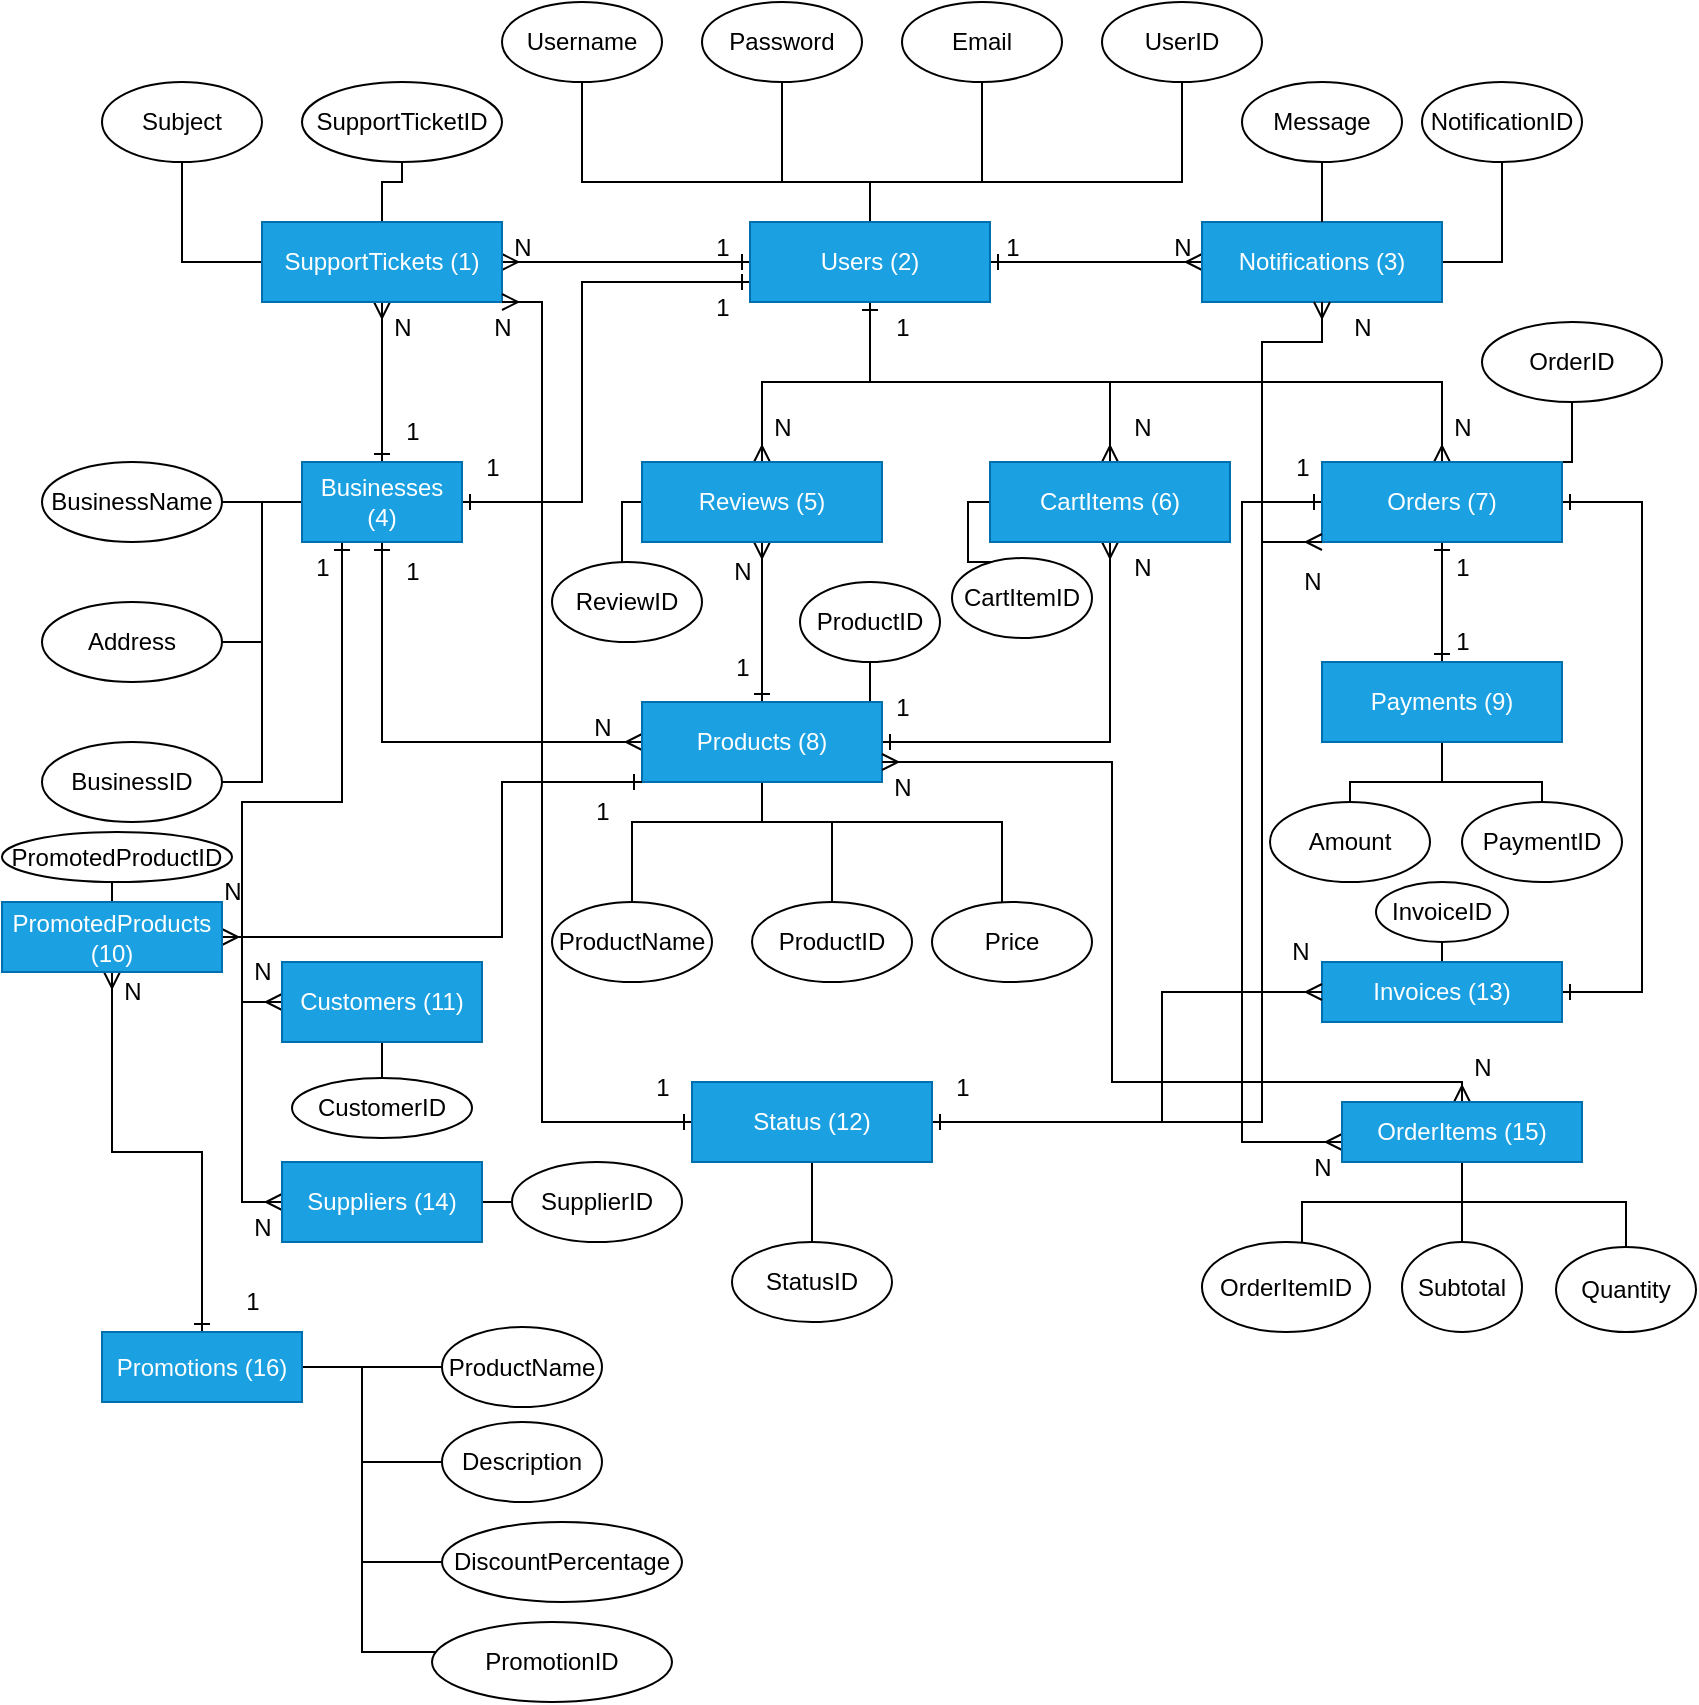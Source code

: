 <mxfile version="21.6.8" type="device">
  <diagram id="C5RBs43oDa-KdzZeNtuy" name="Page-1">
    <mxGraphModel dx="2167" dy="780" grid="1" gridSize="10" guides="1" tooltips="1" connect="1" arrows="1" fold="1" page="1" pageScale="1" pageWidth="827" pageHeight="1169" math="0" shadow="0">
      <root>
        <mxCell id="WIyWlLk6GJQsqaUBKTNV-0" />
        <mxCell id="WIyWlLk6GJQsqaUBKTNV-1" parent="WIyWlLk6GJQsqaUBKTNV-0" />
        <mxCell id="UI3zg91qQOwOk9qKUBAu-9" style="edgeStyle=orthogonalEdgeStyle;rounded=0;orthogonalLoop=1;jettySize=auto;html=1;entryX=0.5;entryY=1;entryDx=0;entryDy=0;endArrow=none;endFill=0;" parent="WIyWlLk6GJQsqaUBKTNV-1" source="UI3zg91qQOwOk9qKUBAu-1" target="UI3zg91qQOwOk9qKUBAu-5" edge="1">
          <mxGeometry relative="1" as="geometry">
            <Array as="points">
              <mxPoint x="414" y="150" />
              <mxPoint x="270" y="150" />
            </Array>
          </mxGeometry>
        </mxCell>
        <mxCell id="UI3zg91qQOwOk9qKUBAu-10" style="edgeStyle=orthogonalEdgeStyle;rounded=0;orthogonalLoop=1;jettySize=auto;html=1;entryX=0.5;entryY=1;entryDx=0;entryDy=0;endArrow=none;endFill=0;" parent="WIyWlLk6GJQsqaUBKTNV-1" source="UI3zg91qQOwOk9qKUBAu-1" target="UI3zg91qQOwOk9qKUBAu-6" edge="1">
          <mxGeometry relative="1" as="geometry">
            <Array as="points">
              <mxPoint x="414" y="150" />
              <mxPoint x="370" y="150" />
            </Array>
          </mxGeometry>
        </mxCell>
        <mxCell id="UI3zg91qQOwOk9qKUBAu-11" style="edgeStyle=orthogonalEdgeStyle;rounded=0;orthogonalLoop=1;jettySize=auto;html=1;entryX=0.5;entryY=1;entryDx=0;entryDy=0;endArrow=none;endFill=0;" parent="WIyWlLk6GJQsqaUBKTNV-1" source="UI3zg91qQOwOk9qKUBAu-1" target="UI3zg91qQOwOk9qKUBAu-7" edge="1">
          <mxGeometry relative="1" as="geometry">
            <Array as="points">
              <mxPoint x="414" y="150" />
              <mxPoint x="470" y="150" />
            </Array>
          </mxGeometry>
        </mxCell>
        <mxCell id="UI3zg91qQOwOk9qKUBAu-12" style="edgeStyle=orthogonalEdgeStyle;rounded=0;orthogonalLoop=1;jettySize=auto;html=1;entryX=0.5;entryY=1;entryDx=0;entryDy=0;endArrow=none;endFill=0;" parent="WIyWlLk6GJQsqaUBKTNV-1" source="UI3zg91qQOwOk9qKUBAu-1" target="UI3zg91qQOwOk9qKUBAu-8" edge="1">
          <mxGeometry relative="1" as="geometry">
            <Array as="points">
              <mxPoint x="414" y="150" />
              <mxPoint x="570" y="150" />
            </Array>
          </mxGeometry>
        </mxCell>
        <mxCell id="UI3zg91qQOwOk9qKUBAu-23" style="edgeStyle=orthogonalEdgeStyle;rounded=0;orthogonalLoop=1;jettySize=auto;html=1;startArrow=ERone;startFill=0;endArrow=ERmany;endFill=0;" parent="WIyWlLk6GJQsqaUBKTNV-1" source="UI3zg91qQOwOk9qKUBAu-1" target="UI3zg91qQOwOk9qKUBAu-19" edge="1">
          <mxGeometry relative="1" as="geometry" />
        </mxCell>
        <mxCell id="UI3zg91qQOwOk9qKUBAu-24" style="edgeStyle=orthogonalEdgeStyle;rounded=0;orthogonalLoop=1;jettySize=auto;html=1;entryX=0;entryY=0.5;entryDx=0;entryDy=0;startArrow=ERone;startFill=0;endArrow=ERmany;endFill=0;" parent="WIyWlLk6GJQsqaUBKTNV-1" source="UI3zg91qQOwOk9qKUBAu-1" target="UI3zg91qQOwOk9qKUBAu-18" edge="1">
          <mxGeometry relative="1" as="geometry" />
        </mxCell>
        <mxCell id="UI3zg91qQOwOk9qKUBAu-27" style="edgeStyle=orthogonalEdgeStyle;rounded=0;orthogonalLoop=1;jettySize=auto;html=1;entryX=0.5;entryY=0;entryDx=0;entryDy=0;startArrow=ERone;startFill=0;endArrow=ERmany;endFill=0;" parent="WIyWlLk6GJQsqaUBKTNV-1" source="UI3zg91qQOwOk9qKUBAu-1" target="UI3zg91qQOwOk9qKUBAu-21" edge="1">
          <mxGeometry relative="1" as="geometry" />
        </mxCell>
        <mxCell id="UI3zg91qQOwOk9qKUBAu-30" style="edgeStyle=orthogonalEdgeStyle;rounded=0;orthogonalLoop=1;jettySize=auto;html=1;entryX=0.5;entryY=0;entryDx=0;entryDy=0;startArrow=ERone;startFill=0;endArrow=ERmany;endFill=0;" parent="WIyWlLk6GJQsqaUBKTNV-1" source="UI3zg91qQOwOk9qKUBAu-1" target="UI3zg91qQOwOk9qKUBAu-17" edge="1">
          <mxGeometry relative="1" as="geometry" />
        </mxCell>
        <mxCell id="UI3zg91qQOwOk9qKUBAu-31" style="edgeStyle=orthogonalEdgeStyle;rounded=0;orthogonalLoop=1;jettySize=auto;html=1;entryX=0.5;entryY=0;entryDx=0;entryDy=0;endArrow=ERmany;endFill=0;startArrow=ERone;startFill=0;" parent="WIyWlLk6GJQsqaUBKTNV-1" source="UI3zg91qQOwOk9qKUBAu-1" target="UI3zg91qQOwOk9qKUBAu-16" edge="1">
          <mxGeometry relative="1" as="geometry">
            <Array as="points">
              <mxPoint x="414" y="250" />
              <mxPoint x="700" y="250" />
            </Array>
          </mxGeometry>
        </mxCell>
        <mxCell id="UI3zg91qQOwOk9qKUBAu-32" style="edgeStyle=orthogonalEdgeStyle;rounded=0;orthogonalLoop=1;jettySize=auto;html=1;entryX=1;entryY=0.5;entryDx=0;entryDy=0;startArrow=ERone;startFill=0;endArrow=ERone;endFill=0;" parent="WIyWlLk6GJQsqaUBKTNV-1" source="UI3zg91qQOwOk9qKUBAu-1" target="UI3zg91qQOwOk9qKUBAu-14" edge="1">
          <mxGeometry relative="1" as="geometry">
            <Array as="points">
              <mxPoint x="270" y="200" />
              <mxPoint x="270" y="310" />
            </Array>
          </mxGeometry>
        </mxCell>
        <mxCell id="UI3zg91qQOwOk9qKUBAu-1" value="Users (2)" style="rounded=0;whiteSpace=wrap;html=1;fillColor=#1ba1e2;fontColor=#ffffff;strokeColor=#006EAF;" parent="WIyWlLk6GJQsqaUBKTNV-1" vertex="1">
          <mxGeometry x="354" y="170" width="120" height="40" as="geometry" />
        </mxCell>
        <mxCell id="UI3zg91qQOwOk9qKUBAu-5" value="Username" style="ellipse;whiteSpace=wrap;html=1;" parent="WIyWlLk6GJQsqaUBKTNV-1" vertex="1">
          <mxGeometry x="230" y="60" width="80" height="40" as="geometry" />
        </mxCell>
        <mxCell id="UI3zg91qQOwOk9qKUBAu-6" value="Password" style="ellipse;whiteSpace=wrap;html=1;" parent="WIyWlLk6GJQsqaUBKTNV-1" vertex="1">
          <mxGeometry x="330" y="60" width="80" height="40" as="geometry" />
        </mxCell>
        <mxCell id="UI3zg91qQOwOk9qKUBAu-7" value="Email" style="ellipse;whiteSpace=wrap;html=1;" parent="WIyWlLk6GJQsqaUBKTNV-1" vertex="1">
          <mxGeometry x="430" y="60" width="80" height="40" as="geometry" />
        </mxCell>
        <mxCell id="UI3zg91qQOwOk9qKUBAu-8" value="UserID" style="ellipse;whiteSpace=wrap;html=1;" parent="WIyWlLk6GJQsqaUBKTNV-1" vertex="1">
          <mxGeometry x="530" y="60" width="80" height="40" as="geometry" />
        </mxCell>
        <mxCell id="UI3zg91qQOwOk9qKUBAu-22" style="edgeStyle=orthogonalEdgeStyle;rounded=0;orthogonalLoop=1;jettySize=auto;html=1;entryX=0.5;entryY=1;entryDx=0;entryDy=0;startArrow=ERone;startFill=0;endArrow=ERmany;endFill=0;" parent="WIyWlLk6GJQsqaUBKTNV-1" source="UI3zg91qQOwOk9qKUBAu-14" target="UI3zg91qQOwOk9qKUBAu-19" edge="1">
          <mxGeometry relative="1" as="geometry" />
        </mxCell>
        <mxCell id="UI3zg91qQOwOk9qKUBAu-26" style="edgeStyle=orthogonalEdgeStyle;rounded=0;orthogonalLoop=1;jettySize=auto;html=1;entryX=0;entryY=0.5;entryDx=0;entryDy=0;startArrow=ERone;startFill=0;endArrow=ERmany;endFill=0;" parent="WIyWlLk6GJQsqaUBKTNV-1" source="UI3zg91qQOwOk9qKUBAu-14" target="UI3zg91qQOwOk9qKUBAu-15" edge="1">
          <mxGeometry relative="1" as="geometry">
            <Array as="points">
              <mxPoint x="170" y="430" />
            </Array>
          </mxGeometry>
        </mxCell>
        <mxCell id="UI3zg91qQOwOk9qKUBAu-59" style="edgeStyle=orthogonalEdgeStyle;rounded=0;orthogonalLoop=1;jettySize=auto;html=1;entryX=1;entryY=0.5;entryDx=0;entryDy=0;endArrow=none;endFill=0;" parent="WIyWlLk6GJQsqaUBKTNV-1" source="UI3zg91qQOwOk9qKUBAu-14" target="UI3zg91qQOwOk9qKUBAu-56" edge="1">
          <mxGeometry relative="1" as="geometry" />
        </mxCell>
        <mxCell id="UI3zg91qQOwOk9qKUBAu-60" style="edgeStyle=orthogonalEdgeStyle;rounded=0;orthogonalLoop=1;jettySize=auto;html=1;entryX=1;entryY=0.5;entryDx=0;entryDy=0;endArrow=none;endFill=0;" parent="WIyWlLk6GJQsqaUBKTNV-1" source="UI3zg91qQOwOk9qKUBAu-14" target="UI3zg91qQOwOk9qKUBAu-57" edge="1">
          <mxGeometry relative="1" as="geometry" />
        </mxCell>
        <mxCell id="UI3zg91qQOwOk9qKUBAu-61" style="edgeStyle=orthogonalEdgeStyle;rounded=0;orthogonalLoop=1;jettySize=auto;html=1;entryX=1;entryY=0.5;entryDx=0;entryDy=0;endArrow=none;endFill=0;" parent="WIyWlLk6GJQsqaUBKTNV-1" source="UI3zg91qQOwOk9qKUBAu-14" target="UI3zg91qQOwOk9qKUBAu-58" edge="1">
          <mxGeometry relative="1" as="geometry" />
        </mxCell>
        <mxCell id="Hkk8Q-70TC6XMbmosX2r-22" style="edgeStyle=orthogonalEdgeStyle;rounded=0;orthogonalLoop=1;jettySize=auto;html=1;entryX=0;entryY=0.5;entryDx=0;entryDy=0;startArrow=ERone;startFill=0;endArrow=ERmany;endFill=0;" parent="WIyWlLk6GJQsqaUBKTNV-1" source="UI3zg91qQOwOk9qKUBAu-14" target="Hkk8Q-70TC6XMbmosX2r-19" edge="1">
          <mxGeometry relative="1" as="geometry">
            <Array as="points">
              <mxPoint x="150" y="460" />
              <mxPoint x="100" y="460" />
              <mxPoint x="100" y="560" />
            </Array>
          </mxGeometry>
        </mxCell>
        <mxCell id="Hkk8Q-70TC6XMbmosX2r-23" style="edgeStyle=orthogonalEdgeStyle;rounded=0;orthogonalLoop=1;jettySize=auto;html=1;entryX=0;entryY=0.5;entryDx=0;entryDy=0;startArrow=ERone;startFill=0;endArrow=ERmany;endFill=0;" parent="WIyWlLk6GJQsqaUBKTNV-1" source="UI3zg91qQOwOk9qKUBAu-14" target="Hkk8Q-70TC6XMbmosX2r-21" edge="1">
          <mxGeometry relative="1" as="geometry">
            <Array as="points">
              <mxPoint x="150" y="460" />
              <mxPoint x="100" y="460" />
              <mxPoint x="100" y="660" />
            </Array>
          </mxGeometry>
        </mxCell>
        <mxCell id="UI3zg91qQOwOk9qKUBAu-14" value="Businesses (4)" style="rounded=0;whiteSpace=wrap;html=1;fillColor=#1ba1e2;fontColor=#ffffff;strokeColor=#006EAF;" parent="WIyWlLk6GJQsqaUBKTNV-1" vertex="1">
          <mxGeometry x="130" y="290" width="80" height="40" as="geometry" />
        </mxCell>
        <mxCell id="UI3zg91qQOwOk9qKUBAu-28" style="edgeStyle=orthogonalEdgeStyle;rounded=0;orthogonalLoop=1;jettySize=auto;html=1;startArrow=ERone;startFill=0;endArrow=ERmany;endFill=0;" parent="WIyWlLk6GJQsqaUBKTNV-1" source="UI3zg91qQOwOk9qKUBAu-15" target="UI3zg91qQOwOk9qKUBAu-21" edge="1">
          <mxGeometry relative="1" as="geometry">
            <Array as="points">
              <mxPoint x="360" y="380" />
              <mxPoint x="360" y="380" />
            </Array>
          </mxGeometry>
        </mxCell>
        <mxCell id="UI3zg91qQOwOk9qKUBAu-29" style="edgeStyle=orthogonalEdgeStyle;rounded=0;orthogonalLoop=1;jettySize=auto;html=1;entryX=0.5;entryY=1;entryDx=0;entryDy=0;startArrow=ERone;startFill=0;endArrow=ERmany;endFill=0;" parent="WIyWlLk6GJQsqaUBKTNV-1" source="UI3zg91qQOwOk9qKUBAu-15" target="UI3zg91qQOwOk9qKUBAu-17" edge="1">
          <mxGeometry relative="1" as="geometry" />
        </mxCell>
        <mxCell id="UI3zg91qQOwOk9qKUBAu-53" style="edgeStyle=orthogonalEdgeStyle;rounded=0;orthogonalLoop=1;jettySize=auto;html=1;entryX=0.5;entryY=0;entryDx=0;entryDy=0;endArrow=none;endFill=0;" parent="WIyWlLk6GJQsqaUBKTNV-1" source="UI3zg91qQOwOk9qKUBAu-15" target="UI3zg91qQOwOk9qKUBAu-50" edge="1">
          <mxGeometry relative="1" as="geometry">
            <Array as="points">
              <mxPoint x="360" y="470" />
              <mxPoint x="295" y="470" />
            </Array>
          </mxGeometry>
        </mxCell>
        <mxCell id="UI3zg91qQOwOk9qKUBAu-54" style="edgeStyle=orthogonalEdgeStyle;rounded=0;orthogonalLoop=1;jettySize=auto;html=1;endArrow=none;endFill=0;entryX=0.5;entryY=0;entryDx=0;entryDy=0;exitX=0.5;exitY=1;exitDx=0;exitDy=0;" parent="WIyWlLk6GJQsqaUBKTNV-1" source="UI3zg91qQOwOk9qKUBAu-15" target="UI3zg91qQOwOk9qKUBAu-51" edge="1">
          <mxGeometry relative="1" as="geometry">
            <Array as="points">
              <mxPoint x="360" y="470" />
              <mxPoint x="395" y="470" />
            </Array>
          </mxGeometry>
        </mxCell>
        <mxCell id="UI3zg91qQOwOk9qKUBAu-55" style="edgeStyle=orthogonalEdgeStyle;rounded=0;orthogonalLoop=1;jettySize=auto;html=1;endArrow=none;endFill=0;" parent="WIyWlLk6GJQsqaUBKTNV-1" source="UI3zg91qQOwOk9qKUBAu-15" target="UI3zg91qQOwOk9qKUBAu-52" edge="1">
          <mxGeometry relative="1" as="geometry">
            <Array as="points">
              <mxPoint x="360" y="470" />
              <mxPoint x="480" y="470" />
            </Array>
          </mxGeometry>
        </mxCell>
        <mxCell id="6NhCG6siH0YyG3o1GRJm-14" style="edgeStyle=orthogonalEdgeStyle;rounded=0;orthogonalLoop=1;jettySize=auto;html=1;entryX=0.5;entryY=1;entryDx=0;entryDy=0;endArrow=none;endFill=0;" parent="WIyWlLk6GJQsqaUBKTNV-1" source="UI3zg91qQOwOk9qKUBAu-15" target="6NhCG6siH0YyG3o1GRJm-13" edge="1">
          <mxGeometry relative="1" as="geometry">
            <Array as="points">
              <mxPoint x="400" y="420" />
              <mxPoint x="400" y="420" />
            </Array>
          </mxGeometry>
        </mxCell>
        <mxCell id="UI3zg91qQOwOk9qKUBAu-15" value="Products (8)" style="rounded=0;whiteSpace=wrap;html=1;fillColor=#1ba1e2;fontColor=#ffffff;strokeColor=#006EAF;" parent="WIyWlLk6GJQsqaUBKTNV-1" vertex="1">
          <mxGeometry x="300" y="410" width="120" height="40" as="geometry" />
        </mxCell>
        <mxCell id="UI3zg91qQOwOk9qKUBAu-25" style="edgeStyle=orthogonalEdgeStyle;rounded=0;orthogonalLoop=1;jettySize=auto;html=1;entryX=0.5;entryY=0;entryDx=0;entryDy=0;endArrow=ERone;endFill=0;startArrow=ERone;startFill=0;" parent="WIyWlLk6GJQsqaUBKTNV-1" source="UI3zg91qQOwOk9qKUBAu-16" target="UI3zg91qQOwOk9qKUBAu-20" edge="1">
          <mxGeometry relative="1" as="geometry" />
        </mxCell>
        <mxCell id="Hkk8Q-70TC6XMbmosX2r-3" value="" style="edgeStyle=orthogonalEdgeStyle;rounded=0;orthogonalLoop=1;jettySize=auto;html=1;entryX=1;entryY=0.5;entryDx=0;entryDy=0;startArrow=ERone;startFill=0;endArrow=ERone;endFill=0;" parent="WIyWlLk6GJQsqaUBKTNV-1" source="UI3zg91qQOwOk9qKUBAu-16" target="Hkk8Q-70TC6XMbmosX2r-4" edge="1">
          <mxGeometry relative="1" as="geometry">
            <mxPoint x="609" y="540" as="targetPoint" />
            <Array as="points">
              <mxPoint x="800" y="310" />
              <mxPoint x="800" y="555" />
            </Array>
          </mxGeometry>
        </mxCell>
        <mxCell id="Hkk8Q-70TC6XMbmosX2r-5" style="edgeStyle=orthogonalEdgeStyle;rounded=0;orthogonalLoop=1;jettySize=auto;html=1;startArrow=ERone;startFill=0;endArrow=ERmany;endFill=0;" parent="WIyWlLk6GJQsqaUBKTNV-1" source="UI3zg91qQOwOk9qKUBAu-16" target="Hkk8Q-70TC6XMbmosX2r-6" edge="1">
          <mxGeometry relative="1" as="geometry">
            <mxPoint x="600" y="630" as="targetPoint" />
            <Array as="points">
              <mxPoint x="600" y="310" />
              <mxPoint x="600" y="630" />
            </Array>
          </mxGeometry>
        </mxCell>
        <mxCell id="6NhCG6siH0YyG3o1GRJm-11" style="edgeStyle=orthogonalEdgeStyle;rounded=0;orthogonalLoop=1;jettySize=auto;html=1;entryX=0.5;entryY=1;entryDx=0;entryDy=0;endArrow=none;endFill=0;" parent="WIyWlLk6GJQsqaUBKTNV-1" source="UI3zg91qQOwOk9qKUBAu-16" target="6NhCG6siH0YyG3o1GRJm-10" edge="1">
          <mxGeometry relative="1" as="geometry">
            <Array as="points">
              <mxPoint x="765" y="290" />
            </Array>
          </mxGeometry>
        </mxCell>
        <mxCell id="UI3zg91qQOwOk9qKUBAu-16" value="Orders (7)" style="rounded=0;whiteSpace=wrap;html=1;fillColor=#1ba1e2;fontColor=#ffffff;strokeColor=#006EAF;" parent="WIyWlLk6GJQsqaUBKTNV-1" vertex="1">
          <mxGeometry x="640" y="290" width="120" height="40" as="geometry" />
        </mxCell>
        <mxCell id="6NhCG6siH0YyG3o1GRJm-9" style="edgeStyle=orthogonalEdgeStyle;rounded=0;orthogonalLoop=1;jettySize=auto;html=1;entryX=0.5;entryY=0;entryDx=0;entryDy=0;endArrow=none;endFill=0;" parent="WIyWlLk6GJQsqaUBKTNV-1" source="UI3zg91qQOwOk9qKUBAu-17" target="6NhCG6siH0YyG3o1GRJm-8" edge="1">
          <mxGeometry relative="1" as="geometry">
            <Array as="points">
              <mxPoint x="463" y="310" />
              <mxPoint x="463" y="340" />
              <mxPoint x="490" y="340" />
            </Array>
          </mxGeometry>
        </mxCell>
        <mxCell id="UI3zg91qQOwOk9qKUBAu-17" value="CartItems (6)" style="rounded=0;whiteSpace=wrap;html=1;fillColor=#1ba1e2;fontColor=#ffffff;strokeColor=#006EAF;" parent="WIyWlLk6GJQsqaUBKTNV-1" vertex="1">
          <mxGeometry x="474" y="290" width="120" height="40" as="geometry" />
        </mxCell>
        <mxCell id="UI3zg91qQOwOk9qKUBAu-37" style="edgeStyle=orthogonalEdgeStyle;rounded=0;orthogonalLoop=1;jettySize=auto;html=1;entryX=0.5;entryY=1;entryDx=0;entryDy=0;endArrow=none;endFill=0;" parent="WIyWlLk6GJQsqaUBKTNV-1" source="UI3zg91qQOwOk9qKUBAu-18" target="UI3zg91qQOwOk9qKUBAu-35" edge="1">
          <mxGeometry relative="1" as="geometry">
            <Array as="points">
              <mxPoint x="730" y="190" />
            </Array>
          </mxGeometry>
        </mxCell>
        <mxCell id="UI3zg91qQOwOk9qKUBAu-18" value="Notifications (3)" style="rounded=0;whiteSpace=wrap;html=1;fillColor=#1ba1e2;fontColor=#ffffff;strokeColor=#006EAF;" parent="WIyWlLk6GJQsqaUBKTNV-1" vertex="1">
          <mxGeometry x="580" y="170" width="120" height="40" as="geometry" />
        </mxCell>
        <mxCell id="UI3zg91qQOwOk9qKUBAu-46" style="edgeStyle=orthogonalEdgeStyle;rounded=0;orthogonalLoop=1;jettySize=auto;html=1;entryX=0.5;entryY=1;entryDx=0;entryDy=0;endArrow=none;endFill=0;" parent="WIyWlLk6GJQsqaUBKTNV-1" source="UI3zg91qQOwOk9qKUBAu-19" target="UI3zg91qQOwOk9qKUBAu-44" edge="1">
          <mxGeometry relative="1" as="geometry" />
        </mxCell>
        <mxCell id="UI3zg91qQOwOk9qKUBAu-47" style="edgeStyle=orthogonalEdgeStyle;rounded=0;orthogonalLoop=1;jettySize=auto;html=1;entryX=0.5;entryY=1;entryDx=0;entryDy=0;endArrow=none;endFill=0;" parent="WIyWlLk6GJQsqaUBKTNV-1" source="UI3zg91qQOwOk9qKUBAu-19" target="UI3zg91qQOwOk9qKUBAu-45" edge="1">
          <mxGeometry relative="1" as="geometry">
            <Array as="points">
              <mxPoint x="70" y="190" />
            </Array>
          </mxGeometry>
        </mxCell>
        <mxCell id="UI3zg91qQOwOk9qKUBAu-19" value="SupportTickets (1)" style="rounded=0;whiteSpace=wrap;html=1;fillColor=#1ba1e2;fontColor=#ffffff;strokeColor=#006EAF;" parent="WIyWlLk6GJQsqaUBKTNV-1" vertex="1">
          <mxGeometry x="110" y="170" width="120" height="40" as="geometry" />
        </mxCell>
        <mxCell id="UI3zg91qQOwOk9qKUBAu-42" style="edgeStyle=orthogonalEdgeStyle;rounded=0;orthogonalLoop=1;jettySize=auto;html=1;entryX=0.5;entryY=0;entryDx=0;entryDy=0;endArrow=none;endFill=0;" parent="WIyWlLk6GJQsqaUBKTNV-1" source="UI3zg91qQOwOk9qKUBAu-20" target="UI3zg91qQOwOk9qKUBAu-41" edge="1">
          <mxGeometry relative="1" as="geometry" />
        </mxCell>
        <mxCell id="UI3zg91qQOwOk9qKUBAu-43" style="edgeStyle=orthogonalEdgeStyle;rounded=0;orthogonalLoop=1;jettySize=auto;html=1;entryX=0.5;entryY=0;entryDx=0;entryDy=0;endArrow=none;endFill=0;" parent="WIyWlLk6GJQsqaUBKTNV-1" source="UI3zg91qQOwOk9qKUBAu-20" target="UI3zg91qQOwOk9qKUBAu-40" edge="1">
          <mxGeometry relative="1" as="geometry" />
        </mxCell>
        <mxCell id="UI3zg91qQOwOk9qKUBAu-20" value="Payments (9)" style="rounded=0;whiteSpace=wrap;html=1;fillColor=#1ba1e2;fontColor=#ffffff;strokeColor=#006EAF;" parent="WIyWlLk6GJQsqaUBKTNV-1" vertex="1">
          <mxGeometry x="640" y="390" width="120" height="40" as="geometry" />
        </mxCell>
        <mxCell id="6NhCG6siH0YyG3o1GRJm-7" style="edgeStyle=orthogonalEdgeStyle;rounded=0;orthogonalLoop=1;jettySize=auto;html=1;entryX=0.5;entryY=0;entryDx=0;entryDy=0;" parent="WIyWlLk6GJQsqaUBKTNV-1" source="UI3zg91qQOwOk9qKUBAu-21" target="6NhCG6siH0YyG3o1GRJm-6" edge="1">
          <mxGeometry relative="1" as="geometry">
            <Array as="points">
              <mxPoint x="290" y="310" />
              <mxPoint x="290" y="350" />
              <mxPoint x="293" y="350" />
            </Array>
          </mxGeometry>
        </mxCell>
        <mxCell id="UI3zg91qQOwOk9qKUBAu-21" value="Reviews (5)" style="rounded=0;whiteSpace=wrap;html=1;fillColor=#1ba1e2;fontColor=#ffffff;strokeColor=#006EAF;" parent="WIyWlLk6GJQsqaUBKTNV-1" vertex="1">
          <mxGeometry x="300" y="290" width="120" height="40" as="geometry" />
        </mxCell>
        <mxCell id="UI3zg91qQOwOk9qKUBAu-36" style="edgeStyle=orthogonalEdgeStyle;rounded=0;orthogonalLoop=1;jettySize=auto;html=1;endArrow=none;endFill=0;" parent="WIyWlLk6GJQsqaUBKTNV-1" source="UI3zg91qQOwOk9qKUBAu-34" target="UI3zg91qQOwOk9qKUBAu-18" edge="1">
          <mxGeometry relative="1" as="geometry" />
        </mxCell>
        <mxCell id="UI3zg91qQOwOk9qKUBAu-34" value="Message" style="ellipse;whiteSpace=wrap;html=1;" parent="WIyWlLk6GJQsqaUBKTNV-1" vertex="1">
          <mxGeometry x="600" y="100" width="80" height="40" as="geometry" />
        </mxCell>
        <mxCell id="UI3zg91qQOwOk9qKUBAu-35" value="NotificationID" style="ellipse;whiteSpace=wrap;html=1;" parent="WIyWlLk6GJQsqaUBKTNV-1" vertex="1">
          <mxGeometry x="690" y="100" width="80" height="40" as="geometry" />
        </mxCell>
        <mxCell id="UI3zg91qQOwOk9qKUBAu-40" value="Amount" style="ellipse;whiteSpace=wrap;html=1;" parent="WIyWlLk6GJQsqaUBKTNV-1" vertex="1">
          <mxGeometry x="614" y="460" width="80" height="40" as="geometry" />
        </mxCell>
        <mxCell id="UI3zg91qQOwOk9qKUBAu-41" value="PaymentID" style="ellipse;whiteSpace=wrap;html=1;" parent="WIyWlLk6GJQsqaUBKTNV-1" vertex="1">
          <mxGeometry x="710" y="460" width="80" height="40" as="geometry" />
        </mxCell>
        <mxCell id="UI3zg91qQOwOk9qKUBAu-44" value="SupportTicketID" style="ellipse;whiteSpace=wrap;html=1;" parent="WIyWlLk6GJQsqaUBKTNV-1" vertex="1">
          <mxGeometry x="130" y="100" width="100" height="40" as="geometry" />
        </mxCell>
        <mxCell id="UI3zg91qQOwOk9qKUBAu-45" value="Subject" style="ellipse;whiteSpace=wrap;html=1;" parent="WIyWlLk6GJQsqaUBKTNV-1" vertex="1">
          <mxGeometry x="30" y="100" width="80" height="40" as="geometry" />
        </mxCell>
        <mxCell id="UI3zg91qQOwOk9qKUBAu-50" value="ProductName" style="ellipse;whiteSpace=wrap;html=1;" parent="WIyWlLk6GJQsqaUBKTNV-1" vertex="1">
          <mxGeometry x="255" y="510" width="80" height="40" as="geometry" />
        </mxCell>
        <mxCell id="UI3zg91qQOwOk9qKUBAu-51" value="ProductID" style="ellipse;whiteSpace=wrap;html=1;" parent="WIyWlLk6GJQsqaUBKTNV-1" vertex="1">
          <mxGeometry x="355" y="510" width="80" height="40" as="geometry" />
        </mxCell>
        <mxCell id="UI3zg91qQOwOk9qKUBAu-52" value="Price" style="ellipse;whiteSpace=wrap;html=1;" parent="WIyWlLk6GJQsqaUBKTNV-1" vertex="1">
          <mxGeometry x="445" y="510" width="80" height="40" as="geometry" />
        </mxCell>
        <mxCell id="UI3zg91qQOwOk9qKUBAu-56" value="BusinessName" style="ellipse;whiteSpace=wrap;html=1;" parent="WIyWlLk6GJQsqaUBKTNV-1" vertex="1">
          <mxGeometry y="290" width="90" height="40" as="geometry" />
        </mxCell>
        <mxCell id="UI3zg91qQOwOk9qKUBAu-57" value="Address" style="ellipse;whiteSpace=wrap;html=1;" parent="WIyWlLk6GJQsqaUBKTNV-1" vertex="1">
          <mxGeometry y="360" width="90" height="40" as="geometry" />
        </mxCell>
        <mxCell id="UI3zg91qQOwOk9qKUBAu-58" value="BusinessID" style="ellipse;whiteSpace=wrap;html=1;" parent="WIyWlLk6GJQsqaUBKTNV-1" vertex="1">
          <mxGeometry y="430" width="90" height="40" as="geometry" />
        </mxCell>
        <mxCell id="UI3zg91qQOwOk9qKUBAu-62" value="1" style="text;html=1;align=center;verticalAlign=middle;resizable=0;points=[];autosize=1;strokeColor=none;fillColor=none;" parent="WIyWlLk6GJQsqaUBKTNV-1" vertex="1">
          <mxGeometry x="335" y="378" width="30" height="30" as="geometry" />
        </mxCell>
        <mxCell id="UI3zg91qQOwOk9qKUBAu-63" value="N" style="text;html=1;align=center;verticalAlign=middle;resizable=0;points=[];autosize=1;strokeColor=none;fillColor=none;" parent="WIyWlLk6GJQsqaUBKTNV-1" vertex="1">
          <mxGeometry x="335" y="330" width="30" height="30" as="geometry" />
        </mxCell>
        <mxCell id="UI3zg91qQOwOk9qKUBAu-64" value="N" style="text;html=1;align=center;verticalAlign=middle;resizable=0;points=[];autosize=1;strokeColor=none;fillColor=none;" parent="WIyWlLk6GJQsqaUBKTNV-1" vertex="1">
          <mxGeometry x="265" y="408" width="30" height="30" as="geometry" />
        </mxCell>
        <mxCell id="UI3zg91qQOwOk9qKUBAu-65" value="1" style="text;html=1;align=center;verticalAlign=middle;resizable=0;points=[];autosize=1;strokeColor=none;fillColor=none;" parent="WIyWlLk6GJQsqaUBKTNV-1" vertex="1">
          <mxGeometry x="170" y="330" width="30" height="30" as="geometry" />
        </mxCell>
        <mxCell id="UI3zg91qQOwOk9qKUBAu-66" value="1" style="text;html=1;align=center;verticalAlign=middle;resizable=0;points=[];autosize=1;strokeColor=none;fillColor=none;" parent="WIyWlLk6GJQsqaUBKTNV-1" vertex="1">
          <mxGeometry x="210" y="278" width="30" height="30" as="geometry" />
        </mxCell>
        <mxCell id="UI3zg91qQOwOk9qKUBAu-67" value="1" style="text;html=1;align=center;verticalAlign=middle;resizable=0;points=[];autosize=1;strokeColor=none;fillColor=none;" parent="WIyWlLk6GJQsqaUBKTNV-1" vertex="1">
          <mxGeometry x="170" y="260" width="30" height="30" as="geometry" />
        </mxCell>
        <mxCell id="UI3zg91qQOwOk9qKUBAu-68" value="N" style="text;html=1;align=center;verticalAlign=middle;resizable=0;points=[];autosize=1;strokeColor=none;fillColor=none;" parent="WIyWlLk6GJQsqaUBKTNV-1" vertex="1">
          <mxGeometry x="165" y="208" width="30" height="30" as="geometry" />
        </mxCell>
        <mxCell id="UI3zg91qQOwOk9qKUBAu-69" value="1" style="text;html=1;align=center;verticalAlign=middle;resizable=0;points=[];autosize=1;strokeColor=none;fillColor=none;" parent="WIyWlLk6GJQsqaUBKTNV-1" vertex="1">
          <mxGeometry x="325" y="198" width="30" height="30" as="geometry" />
        </mxCell>
        <mxCell id="UI3zg91qQOwOk9qKUBAu-70" value="1" style="text;html=1;align=center;verticalAlign=middle;resizable=0;points=[];autosize=1;strokeColor=none;fillColor=none;" parent="WIyWlLk6GJQsqaUBKTNV-1" vertex="1">
          <mxGeometry x="325" y="168" width="30" height="30" as="geometry" />
        </mxCell>
        <mxCell id="UI3zg91qQOwOk9qKUBAu-71" value="N" style="text;html=1;align=center;verticalAlign=middle;resizable=0;points=[];autosize=1;strokeColor=none;fillColor=none;" parent="WIyWlLk6GJQsqaUBKTNV-1" vertex="1">
          <mxGeometry x="225" y="168" width="30" height="30" as="geometry" />
        </mxCell>
        <mxCell id="UI3zg91qQOwOk9qKUBAu-72" value="1" style="text;html=1;align=center;verticalAlign=middle;resizable=0;points=[];autosize=1;strokeColor=none;fillColor=none;" parent="WIyWlLk6GJQsqaUBKTNV-1" vertex="1">
          <mxGeometry x="415" y="208" width="30" height="30" as="geometry" />
        </mxCell>
        <mxCell id="UI3zg91qQOwOk9qKUBAu-73" value="N" style="text;html=1;align=center;verticalAlign=middle;resizable=0;points=[];autosize=1;strokeColor=none;fillColor=none;" parent="WIyWlLk6GJQsqaUBKTNV-1" vertex="1">
          <mxGeometry x="355" y="258" width="30" height="30" as="geometry" />
        </mxCell>
        <mxCell id="UI3zg91qQOwOk9qKUBAu-74" value="N" style="text;html=1;align=center;verticalAlign=middle;resizable=0;points=[];autosize=1;strokeColor=none;fillColor=none;" parent="WIyWlLk6GJQsqaUBKTNV-1" vertex="1">
          <mxGeometry x="535" y="258" width="30" height="30" as="geometry" />
        </mxCell>
        <mxCell id="UI3zg91qQOwOk9qKUBAu-75" value="N" style="text;html=1;align=center;verticalAlign=middle;resizable=0;points=[];autosize=1;strokeColor=none;fillColor=none;" parent="WIyWlLk6GJQsqaUBKTNV-1" vertex="1">
          <mxGeometry x="695" y="258" width="30" height="30" as="geometry" />
        </mxCell>
        <mxCell id="UI3zg91qQOwOk9qKUBAu-76" value="1" style="text;html=1;align=center;verticalAlign=middle;resizable=0;points=[];autosize=1;strokeColor=none;fillColor=none;" parent="WIyWlLk6GJQsqaUBKTNV-1" vertex="1">
          <mxGeometry x="695" y="328" width="30" height="30" as="geometry" />
        </mxCell>
        <mxCell id="UI3zg91qQOwOk9qKUBAu-77" value="1" style="text;html=1;align=center;verticalAlign=middle;resizable=0;points=[];autosize=1;strokeColor=none;fillColor=none;" parent="WIyWlLk6GJQsqaUBKTNV-1" vertex="1">
          <mxGeometry x="695" y="365" width="30" height="30" as="geometry" />
        </mxCell>
        <mxCell id="UI3zg91qQOwOk9qKUBAu-78" value="1" style="text;html=1;align=center;verticalAlign=middle;resizable=0;points=[];autosize=1;strokeColor=none;fillColor=none;" parent="WIyWlLk6GJQsqaUBKTNV-1" vertex="1">
          <mxGeometry x="415" y="398" width="30" height="30" as="geometry" />
        </mxCell>
        <mxCell id="UI3zg91qQOwOk9qKUBAu-80" value="1" style="text;html=1;align=center;verticalAlign=middle;resizable=0;points=[];autosize=1;strokeColor=none;fillColor=none;" parent="WIyWlLk6GJQsqaUBKTNV-1" vertex="1">
          <mxGeometry x="470" y="168" width="30" height="30" as="geometry" />
        </mxCell>
        <mxCell id="UI3zg91qQOwOk9qKUBAu-81" value="N" style="text;html=1;align=center;verticalAlign=middle;resizable=0;points=[];autosize=1;strokeColor=none;fillColor=none;" parent="WIyWlLk6GJQsqaUBKTNV-1" vertex="1">
          <mxGeometry x="555" y="168" width="30" height="30" as="geometry" />
        </mxCell>
        <mxCell id="6NhCG6siH0YyG3o1GRJm-26" style="edgeStyle=orthogonalEdgeStyle;rounded=0;orthogonalLoop=1;jettySize=auto;html=1;entryX=0.5;entryY=1;entryDx=0;entryDy=0;endArrow=none;endFill=0;" parent="WIyWlLk6GJQsqaUBKTNV-1" source="Hkk8Q-70TC6XMbmosX2r-4" target="6NhCG6siH0YyG3o1GRJm-23" edge="1">
          <mxGeometry relative="1" as="geometry" />
        </mxCell>
        <mxCell id="Hkk8Q-70TC6XMbmosX2r-4" value="Invoices (13)" style="rounded=0;whiteSpace=wrap;html=1;fillColor=#1ba1e2;fontColor=#ffffff;strokeColor=#006EAF;" parent="WIyWlLk6GJQsqaUBKTNV-1" vertex="1">
          <mxGeometry x="640" y="540" width="120" height="30" as="geometry" />
        </mxCell>
        <mxCell id="Hkk8Q-70TC6XMbmosX2r-7" style="edgeStyle=orthogonalEdgeStyle;rounded=0;orthogonalLoop=1;jettySize=auto;html=1;entryX=1;entryY=0.75;entryDx=0;entryDy=0;startArrow=ERmany;startFill=0;endArrow=ERmany;endFill=0;" parent="WIyWlLk6GJQsqaUBKTNV-1" source="Hkk8Q-70TC6XMbmosX2r-6" target="UI3zg91qQOwOk9qKUBAu-15" edge="1">
          <mxGeometry relative="1" as="geometry">
            <Array as="points">
              <mxPoint x="710" y="600" />
              <mxPoint x="535" y="600" />
              <mxPoint x="535" y="440" />
            </Array>
          </mxGeometry>
        </mxCell>
        <mxCell id="Hkk8Q-70TC6XMbmosX2r-28" value="" style="edgeStyle=orthogonalEdgeStyle;rounded=0;orthogonalLoop=1;jettySize=auto;html=1;endArrow=none;endFill=0;" parent="WIyWlLk6GJQsqaUBKTNV-1" source="Hkk8Q-70TC6XMbmosX2r-6" target="Hkk8Q-70TC6XMbmosX2r-27" edge="1">
          <mxGeometry relative="1" as="geometry">
            <Array as="points">
              <mxPoint x="710" y="660" />
            </Array>
          </mxGeometry>
        </mxCell>
        <mxCell id="Hkk8Q-70TC6XMbmosX2r-34" value="" style="edgeStyle=orthogonalEdgeStyle;rounded=0;orthogonalLoop=1;jettySize=auto;html=1;endArrow=none;endFill=0;" parent="WIyWlLk6GJQsqaUBKTNV-1" source="Hkk8Q-70TC6XMbmosX2r-6" target="Hkk8Q-70TC6XMbmosX2r-29" edge="1">
          <mxGeometry relative="1" as="geometry">
            <Array as="points">
              <mxPoint x="710" y="660" />
              <mxPoint x="630" y="660" />
            </Array>
          </mxGeometry>
        </mxCell>
        <mxCell id="Hkk8Q-70TC6XMbmosX2r-36" value="" style="edgeStyle=orthogonalEdgeStyle;rounded=0;orthogonalLoop=1;jettySize=auto;html=1;endArrow=none;endFill=0;" parent="WIyWlLk6GJQsqaUBKTNV-1" source="Hkk8Q-70TC6XMbmosX2r-6" target="Hkk8Q-70TC6XMbmosX2r-35" edge="1">
          <mxGeometry relative="1" as="geometry" />
        </mxCell>
        <mxCell id="Hkk8Q-70TC6XMbmosX2r-6" value="OrderItems (15)" style="rounded=0;whiteSpace=wrap;html=1;fillColor=#1ba1e2;fontColor=#ffffff;strokeColor=#006EAF;" parent="WIyWlLk6GJQsqaUBKTNV-1" vertex="1">
          <mxGeometry x="650" y="610" width="120" height="30" as="geometry" />
        </mxCell>
        <mxCell id="Hkk8Q-70TC6XMbmosX2r-8" value="1" style="text;html=1;align=center;verticalAlign=middle;resizable=0;points=[];autosize=1;strokeColor=none;fillColor=none;" parent="WIyWlLk6GJQsqaUBKTNV-1" vertex="1">
          <mxGeometry x="615" y="278" width="30" height="30" as="geometry" />
        </mxCell>
        <mxCell id="Hkk8Q-70TC6XMbmosX2r-9" value="N" style="text;html=1;align=center;verticalAlign=middle;resizable=0;points=[];autosize=1;strokeColor=none;fillColor=none;" parent="WIyWlLk6GJQsqaUBKTNV-1" vertex="1">
          <mxGeometry x="705" y="578" width="30" height="30" as="geometry" />
        </mxCell>
        <mxCell id="Hkk8Q-70TC6XMbmosX2r-10" value="N" style="text;html=1;align=center;verticalAlign=middle;resizable=0;points=[];autosize=1;strokeColor=none;fillColor=none;" parent="WIyWlLk6GJQsqaUBKTNV-1" vertex="1">
          <mxGeometry x="625" y="628" width="30" height="30" as="geometry" />
        </mxCell>
        <mxCell id="Hkk8Q-70TC6XMbmosX2r-11" value="N" style="text;html=1;align=center;verticalAlign=middle;resizable=0;points=[];autosize=1;strokeColor=none;fillColor=none;" parent="WIyWlLk6GJQsqaUBKTNV-1" vertex="1">
          <mxGeometry x="415" y="438" width="30" height="30" as="geometry" />
        </mxCell>
        <mxCell id="1-ZOjYbDzxuQ-nzvvdrS-1" style="edgeStyle=orthogonalEdgeStyle;rounded=0;orthogonalLoop=1;jettySize=auto;html=1;entryX=0.5;entryY=1;entryDx=0;entryDy=0;startArrow=ERone;startFill=0;endArrow=ERmany;endFill=0;" parent="WIyWlLk6GJQsqaUBKTNV-1" source="Hkk8Q-70TC6XMbmosX2r-13" target="1-ZOjYbDzxuQ-nzvvdrS-0" edge="1">
          <mxGeometry relative="1" as="geometry">
            <Array as="points">
              <mxPoint x="80" y="635" />
              <mxPoint x="35" y="635" />
            </Array>
          </mxGeometry>
        </mxCell>
        <mxCell id="1-ZOjYbDzxuQ-nzvvdrS-32" style="edgeStyle=orthogonalEdgeStyle;rounded=0;orthogonalLoop=1;jettySize=auto;html=1;entryX=0;entryY=0.5;entryDx=0;entryDy=0;endArrow=none;endFill=0;" parent="WIyWlLk6GJQsqaUBKTNV-1" source="Hkk8Q-70TC6XMbmosX2r-13" target="1-ZOjYbDzxuQ-nzvvdrS-31" edge="1">
          <mxGeometry relative="1" as="geometry">
            <Array as="points">
              <mxPoint x="160" y="742" />
              <mxPoint x="160" y="790" />
            </Array>
          </mxGeometry>
        </mxCell>
        <mxCell id="1-ZOjYbDzxuQ-nzvvdrS-34" style="edgeStyle=orthogonalEdgeStyle;rounded=0;orthogonalLoop=1;jettySize=auto;html=1;entryX=0;entryY=0.5;entryDx=0;entryDy=0;endArrow=none;endFill=0;" parent="WIyWlLk6GJQsqaUBKTNV-1" source="Hkk8Q-70TC6XMbmosX2r-13" target="1-ZOjYbDzxuQ-nzvvdrS-30" edge="1">
          <mxGeometry relative="1" as="geometry" />
        </mxCell>
        <mxCell id="1-ZOjYbDzxuQ-nzvvdrS-35" style="edgeStyle=orthogonalEdgeStyle;rounded=0;orthogonalLoop=1;jettySize=auto;html=1;entryX=0;entryY=0.5;entryDx=0;entryDy=0;endArrow=none;endFill=0;" parent="WIyWlLk6GJQsqaUBKTNV-1" source="Hkk8Q-70TC6XMbmosX2r-13" target="1-ZOjYbDzxuQ-nzvvdrS-33" edge="1">
          <mxGeometry relative="1" as="geometry">
            <Array as="points">
              <mxPoint x="160" y="742" />
              <mxPoint x="160" y="840" />
            </Array>
          </mxGeometry>
        </mxCell>
        <mxCell id="6NhCG6siH0YyG3o1GRJm-2" style="edgeStyle=orthogonalEdgeStyle;rounded=0;orthogonalLoop=1;jettySize=auto;html=1;endArrow=none;endFill=0;" parent="WIyWlLk6GJQsqaUBKTNV-1" source="Hkk8Q-70TC6XMbmosX2r-13" target="6NhCG6siH0YyG3o1GRJm-3" edge="1">
          <mxGeometry relative="1" as="geometry">
            <mxPoint x="160" y="920" as="targetPoint" />
            <Array as="points">
              <mxPoint x="160" y="743" />
              <mxPoint x="160" y="885" />
            </Array>
          </mxGeometry>
        </mxCell>
        <mxCell id="Hkk8Q-70TC6XMbmosX2r-13" value="Promotions (16)" style="rounded=0;whiteSpace=wrap;html=1;fillColor=#1ba1e2;fontColor=#ffffff;strokeColor=#006EAF;" parent="WIyWlLk6GJQsqaUBKTNV-1" vertex="1">
          <mxGeometry x="30" y="725" width="100" height="35" as="geometry" />
        </mxCell>
        <mxCell id="Hkk8Q-70TC6XMbmosX2r-15" value="1" style="text;html=1;align=center;verticalAlign=middle;resizable=0;points=[];autosize=1;strokeColor=none;fillColor=none;" parent="WIyWlLk6GJQsqaUBKTNV-1" vertex="1">
          <mxGeometry x="265" y="450" width="30" height="30" as="geometry" />
        </mxCell>
        <mxCell id="6NhCG6siH0YyG3o1GRJm-19" style="edgeStyle=orthogonalEdgeStyle;rounded=0;orthogonalLoop=1;jettySize=auto;html=1;entryX=0.5;entryY=0;entryDx=0;entryDy=0;endArrow=none;endFill=0;" parent="WIyWlLk6GJQsqaUBKTNV-1" source="Hkk8Q-70TC6XMbmosX2r-19" target="6NhCG6siH0YyG3o1GRJm-18" edge="1">
          <mxGeometry relative="1" as="geometry" />
        </mxCell>
        <mxCell id="Hkk8Q-70TC6XMbmosX2r-19" value="Customers (11)" style="whiteSpace=wrap;html=1;fillColor=#1ba1e2;fontColor=#ffffff;strokeColor=#006EAF;" parent="WIyWlLk6GJQsqaUBKTNV-1" vertex="1">
          <mxGeometry x="120" y="540" width="100" height="40" as="geometry" />
        </mxCell>
        <mxCell id="6NhCG6siH0YyG3o1GRJm-21" style="edgeStyle=orthogonalEdgeStyle;rounded=0;orthogonalLoop=1;jettySize=auto;html=1;entryX=0;entryY=0.5;entryDx=0;entryDy=0;endArrow=none;endFill=0;" parent="WIyWlLk6GJQsqaUBKTNV-1" source="Hkk8Q-70TC6XMbmosX2r-21" target="6NhCG6siH0YyG3o1GRJm-20" edge="1">
          <mxGeometry relative="1" as="geometry" />
        </mxCell>
        <mxCell id="Hkk8Q-70TC6XMbmosX2r-21" value="Suppliers (14)" style="whiteSpace=wrap;html=1;fillColor=#1ba1e2;fontColor=#ffffff;strokeColor=#006EAF;" parent="WIyWlLk6GJQsqaUBKTNV-1" vertex="1">
          <mxGeometry x="120" y="640" width="100" height="40" as="geometry" />
        </mxCell>
        <mxCell id="Hkk8Q-70TC6XMbmosX2r-24" value="1" style="text;html=1;align=center;verticalAlign=middle;resizable=0;points=[];autosize=1;strokeColor=none;fillColor=none;" parent="WIyWlLk6GJQsqaUBKTNV-1" vertex="1">
          <mxGeometry x="125" y="328" width="30" height="30" as="geometry" />
        </mxCell>
        <mxCell id="Hkk8Q-70TC6XMbmosX2r-25" value="N" style="text;html=1;align=center;verticalAlign=middle;resizable=0;points=[];autosize=1;strokeColor=none;fillColor=none;" parent="WIyWlLk6GJQsqaUBKTNV-1" vertex="1">
          <mxGeometry x="95" y="530" width="30" height="30" as="geometry" />
        </mxCell>
        <mxCell id="Hkk8Q-70TC6XMbmosX2r-26" value="N" style="text;html=1;align=center;verticalAlign=middle;resizable=0;points=[];autosize=1;strokeColor=none;fillColor=none;" parent="WIyWlLk6GJQsqaUBKTNV-1" vertex="1">
          <mxGeometry x="95" y="658" width="30" height="30" as="geometry" />
        </mxCell>
        <mxCell id="Hkk8Q-70TC6XMbmosX2r-27" value="Quantity" style="ellipse;whiteSpace=wrap;html=1;rounded=0;" parent="WIyWlLk6GJQsqaUBKTNV-1" vertex="1">
          <mxGeometry x="757" y="682.5" width="70" height="42.5" as="geometry" />
        </mxCell>
        <mxCell id="Hkk8Q-70TC6XMbmosX2r-29" value="OrderItemID" style="ellipse;whiteSpace=wrap;html=1;rounded=0;" parent="WIyWlLk6GJQsqaUBKTNV-1" vertex="1">
          <mxGeometry x="580" y="680" width="84" height="45" as="geometry" />
        </mxCell>
        <mxCell id="Hkk8Q-70TC6XMbmosX2r-35" value="Subtotal" style="ellipse;whiteSpace=wrap;html=1;rounded=0;" parent="WIyWlLk6GJQsqaUBKTNV-1" vertex="1">
          <mxGeometry x="680" y="680" width="60" height="45" as="geometry" />
        </mxCell>
        <mxCell id="1-ZOjYbDzxuQ-nzvvdrS-2" style="edgeStyle=orthogonalEdgeStyle;rounded=0;orthogonalLoop=1;jettySize=auto;html=1;startArrow=ERmany;startFill=0;endArrow=ERone;endFill=0;" parent="WIyWlLk6GJQsqaUBKTNV-1" source="1-ZOjYbDzxuQ-nzvvdrS-0" edge="1">
          <mxGeometry relative="1" as="geometry">
            <mxPoint x="300" y="450" as="targetPoint" />
            <Array as="points">
              <mxPoint x="230" y="528" />
              <mxPoint x="230" y="450" />
            </Array>
          </mxGeometry>
        </mxCell>
        <mxCell id="6NhCG6siH0YyG3o1GRJm-16" style="edgeStyle=orthogonalEdgeStyle;rounded=0;orthogonalLoop=1;jettySize=auto;html=1;entryX=0.5;entryY=1;entryDx=0;entryDy=0;endArrow=none;endFill=0;" parent="WIyWlLk6GJQsqaUBKTNV-1" source="1-ZOjYbDzxuQ-nzvvdrS-0" target="6NhCG6siH0YyG3o1GRJm-15" edge="1">
          <mxGeometry relative="1" as="geometry">
            <Array as="points">
              <mxPoint x="35" y="495" />
              <mxPoint x="40" y="495" />
              <mxPoint x="40" y="500" />
            </Array>
          </mxGeometry>
        </mxCell>
        <mxCell id="1-ZOjYbDzxuQ-nzvvdrS-0" value="PromotedProducts (10)" style="rounded=0;whiteSpace=wrap;html=1;fillColor=#1ba1e2;fontColor=#ffffff;strokeColor=#006EAF;" parent="WIyWlLk6GJQsqaUBKTNV-1" vertex="1">
          <mxGeometry x="-20" y="510" width="110" height="35" as="geometry" />
        </mxCell>
        <mxCell id="1-ZOjYbDzxuQ-nzvvdrS-3" value="N" style="text;html=1;align=center;verticalAlign=middle;resizable=0;points=[];autosize=1;strokeColor=none;fillColor=none;" parent="WIyWlLk6GJQsqaUBKTNV-1" vertex="1">
          <mxGeometry x="30" y="540" width="30" height="30" as="geometry" />
        </mxCell>
        <mxCell id="1-ZOjYbDzxuQ-nzvvdrS-4" value="N" style="text;html=1;align=center;verticalAlign=middle;resizable=0;points=[];autosize=1;strokeColor=none;fillColor=none;" parent="WIyWlLk6GJQsqaUBKTNV-1" vertex="1">
          <mxGeometry x="80" y="490" width="30" height="30" as="geometry" />
        </mxCell>
        <mxCell id="1-ZOjYbDzxuQ-nzvvdrS-5" value="1" style="text;html=1;align=center;verticalAlign=middle;resizable=0;points=[];autosize=1;strokeColor=none;fillColor=none;" parent="WIyWlLk6GJQsqaUBKTNV-1" vertex="1">
          <mxGeometry x="90" y="695" width="30" height="30" as="geometry" />
        </mxCell>
        <mxCell id="1-ZOjYbDzxuQ-nzvvdrS-7" style="edgeStyle=orthogonalEdgeStyle;rounded=0;orthogonalLoop=1;jettySize=auto;html=1;entryX=0;entryY=0.5;entryDx=0;entryDy=0;startArrow=ERone;startFill=0;endArrow=ERmany;endFill=0;" parent="WIyWlLk6GJQsqaUBKTNV-1" source="1-ZOjYbDzxuQ-nzvvdrS-6" target="Hkk8Q-70TC6XMbmosX2r-4" edge="1">
          <mxGeometry relative="1" as="geometry">
            <Array as="points">
              <mxPoint x="560" y="620" />
              <mxPoint x="560" y="555" />
            </Array>
          </mxGeometry>
        </mxCell>
        <mxCell id="1-ZOjYbDzxuQ-nzvvdrS-8" style="edgeStyle=orthogonalEdgeStyle;rounded=0;orthogonalLoop=1;jettySize=auto;html=1;entryX=1;entryY=1;entryDx=0;entryDy=0;startArrow=ERone;startFill=0;endArrow=ERmany;endFill=0;" parent="WIyWlLk6GJQsqaUBKTNV-1" source="1-ZOjYbDzxuQ-nzvvdrS-6" target="UI3zg91qQOwOk9qKUBAu-19" edge="1">
          <mxGeometry relative="1" as="geometry">
            <Array as="points">
              <mxPoint x="250" y="620" />
              <mxPoint x="250" y="210" />
            </Array>
          </mxGeometry>
        </mxCell>
        <mxCell id="1-ZOjYbDzxuQ-nzvvdrS-10" value="" style="edgeStyle=orthogonalEdgeStyle;rounded=0;orthogonalLoop=1;jettySize=auto;html=1;endArrow=none;endFill=0;" parent="WIyWlLk6GJQsqaUBKTNV-1" source="1-ZOjYbDzxuQ-nzvvdrS-6" target="1-ZOjYbDzxuQ-nzvvdrS-9" edge="1">
          <mxGeometry relative="1" as="geometry" />
        </mxCell>
        <mxCell id="1-ZOjYbDzxuQ-nzvvdrS-11" style="edgeStyle=orthogonalEdgeStyle;rounded=0;orthogonalLoop=1;jettySize=auto;html=1;entryX=0;entryY=1;entryDx=0;entryDy=0;startArrow=ERone;startFill=0;endArrow=ERmany;endFill=0;" parent="WIyWlLk6GJQsqaUBKTNV-1" source="1-ZOjYbDzxuQ-nzvvdrS-6" target="UI3zg91qQOwOk9qKUBAu-16" edge="1">
          <mxGeometry relative="1" as="geometry">
            <Array as="points">
              <mxPoint x="610" y="620" />
              <mxPoint x="610" y="330" />
            </Array>
          </mxGeometry>
        </mxCell>
        <mxCell id="1-ZOjYbDzxuQ-nzvvdrS-17" style="edgeStyle=orthogonalEdgeStyle;rounded=0;orthogonalLoop=1;jettySize=auto;html=1;entryX=0.5;entryY=1;entryDx=0;entryDy=0;startArrow=ERone;startFill=0;endArrow=ERmany;endFill=0;" parent="WIyWlLk6GJQsqaUBKTNV-1" source="1-ZOjYbDzxuQ-nzvvdrS-6" target="UI3zg91qQOwOk9qKUBAu-18" edge="1">
          <mxGeometry relative="1" as="geometry">
            <Array as="points">
              <mxPoint x="610" y="620" />
              <mxPoint x="610" y="230" />
              <mxPoint x="640" y="230" />
            </Array>
          </mxGeometry>
        </mxCell>
        <mxCell id="1-ZOjYbDzxuQ-nzvvdrS-6" value="Status (12)" style="rounded=0;whiteSpace=wrap;html=1;fillColor=#1ba1e2;fontColor=#ffffff;strokeColor=#006EAF;" parent="WIyWlLk6GJQsqaUBKTNV-1" vertex="1">
          <mxGeometry x="325" y="600" width="120" height="40" as="geometry" />
        </mxCell>
        <mxCell id="1-ZOjYbDzxuQ-nzvvdrS-9" value="StatusID" style="ellipse;whiteSpace=wrap;html=1;rounded=0;" parent="WIyWlLk6GJQsqaUBKTNV-1" vertex="1">
          <mxGeometry x="345" y="680" width="80" height="40" as="geometry" />
        </mxCell>
        <mxCell id="1-ZOjYbDzxuQ-nzvvdrS-13" value="1" style="text;html=1;align=center;verticalAlign=middle;resizable=0;points=[];autosize=1;strokeColor=none;fillColor=none;" parent="WIyWlLk6GJQsqaUBKTNV-1" vertex="1">
          <mxGeometry x="295" y="588" width="30" height="30" as="geometry" />
        </mxCell>
        <mxCell id="1-ZOjYbDzxuQ-nzvvdrS-14" value="N" style="text;html=1;align=center;verticalAlign=middle;resizable=0;points=[];autosize=1;strokeColor=none;fillColor=none;" parent="WIyWlLk6GJQsqaUBKTNV-1" vertex="1">
          <mxGeometry x="215" y="208" width="30" height="30" as="geometry" />
        </mxCell>
        <mxCell id="1-ZOjYbDzxuQ-nzvvdrS-15" value="1" style="text;html=1;align=center;verticalAlign=middle;resizable=0;points=[];autosize=1;strokeColor=none;fillColor=none;" parent="WIyWlLk6GJQsqaUBKTNV-1" vertex="1">
          <mxGeometry x="445" y="588" width="30" height="30" as="geometry" />
        </mxCell>
        <mxCell id="1-ZOjYbDzxuQ-nzvvdrS-16" value="N" style="text;html=1;align=center;verticalAlign=middle;resizable=0;points=[];autosize=1;strokeColor=none;fillColor=none;" parent="WIyWlLk6GJQsqaUBKTNV-1" vertex="1">
          <mxGeometry x="620" y="335" width="30" height="30" as="geometry" />
        </mxCell>
        <mxCell id="1-ZOjYbDzxuQ-nzvvdrS-18" value="N" style="text;html=1;align=center;verticalAlign=middle;resizable=0;points=[];autosize=1;strokeColor=none;fillColor=none;" parent="WIyWlLk6GJQsqaUBKTNV-1" vertex="1">
          <mxGeometry x="645" y="208" width="30" height="30" as="geometry" />
        </mxCell>
        <mxCell id="1-ZOjYbDzxuQ-nzvvdrS-19" value="N" style="text;html=1;align=center;verticalAlign=middle;resizable=0;points=[];autosize=1;strokeColor=none;fillColor=none;" parent="WIyWlLk6GJQsqaUBKTNV-1" vertex="1">
          <mxGeometry x="614" y="520" width="30" height="30" as="geometry" />
        </mxCell>
        <mxCell id="1-ZOjYbDzxuQ-nzvvdrS-30" value="ProductName" style="ellipse;whiteSpace=wrap;html=1;rounded=0;" parent="WIyWlLk6GJQsqaUBKTNV-1" vertex="1">
          <mxGeometry x="200" y="722.5" width="80" height="40" as="geometry" />
        </mxCell>
        <mxCell id="1-ZOjYbDzxuQ-nzvvdrS-31" value="Description" style="ellipse;whiteSpace=wrap;html=1;rounded=0;" parent="WIyWlLk6GJQsqaUBKTNV-1" vertex="1">
          <mxGeometry x="200" y="770" width="80" height="40" as="geometry" />
        </mxCell>
        <mxCell id="1-ZOjYbDzxuQ-nzvvdrS-33" value="DiscountPercentage" style="ellipse;whiteSpace=wrap;html=1;rounded=0;" parent="WIyWlLk6GJQsqaUBKTNV-1" vertex="1">
          <mxGeometry x="200" y="820" width="120" height="40" as="geometry" />
        </mxCell>
        <mxCell id="6NhCG6siH0YyG3o1GRJm-3" value="PromotionID" style="ellipse;whiteSpace=wrap;html=1;" parent="WIyWlLk6GJQsqaUBKTNV-1" vertex="1">
          <mxGeometry x="195" y="870" width="120" height="40" as="geometry" />
        </mxCell>
        <mxCell id="6NhCG6siH0YyG3o1GRJm-6" value="ReviewID" style="ellipse;whiteSpace=wrap;html=1;" parent="WIyWlLk6GJQsqaUBKTNV-1" vertex="1">
          <mxGeometry x="255" y="340" width="75" height="40" as="geometry" />
        </mxCell>
        <mxCell id="6NhCG6siH0YyG3o1GRJm-8" value="CartItemID" style="ellipse;whiteSpace=wrap;html=1;" parent="WIyWlLk6GJQsqaUBKTNV-1" vertex="1">
          <mxGeometry x="455" y="338" width="70" height="40" as="geometry" />
        </mxCell>
        <mxCell id="6NhCG6siH0YyG3o1GRJm-10" value="OrderID" style="ellipse;whiteSpace=wrap;html=1;" parent="WIyWlLk6GJQsqaUBKTNV-1" vertex="1">
          <mxGeometry x="720" y="220" width="90" height="40" as="geometry" />
        </mxCell>
        <mxCell id="6NhCG6siH0YyG3o1GRJm-12" value="N" style="text;html=1;align=center;verticalAlign=middle;resizable=0;points=[];autosize=1;strokeColor=none;fillColor=none;" parent="WIyWlLk6GJQsqaUBKTNV-1" vertex="1">
          <mxGeometry x="535" y="328" width="30" height="30" as="geometry" />
        </mxCell>
        <mxCell id="6NhCG6siH0YyG3o1GRJm-13" value="ProductID" style="ellipse;whiteSpace=wrap;html=1;" parent="WIyWlLk6GJQsqaUBKTNV-1" vertex="1">
          <mxGeometry x="379" y="350" width="70" height="40" as="geometry" />
        </mxCell>
        <mxCell id="6NhCG6siH0YyG3o1GRJm-15" value="PromotedProductID" style="ellipse;whiteSpace=wrap;html=1;" parent="WIyWlLk6GJQsqaUBKTNV-1" vertex="1">
          <mxGeometry x="-20" y="475" width="115" height="25" as="geometry" />
        </mxCell>
        <mxCell id="6NhCG6siH0YyG3o1GRJm-18" value="CustomerID" style="ellipse;whiteSpace=wrap;html=1;" parent="WIyWlLk6GJQsqaUBKTNV-1" vertex="1">
          <mxGeometry x="125" y="598" width="90" height="30" as="geometry" />
        </mxCell>
        <mxCell id="6NhCG6siH0YyG3o1GRJm-20" value="SupplierID" style="ellipse;whiteSpace=wrap;html=1;" parent="WIyWlLk6GJQsqaUBKTNV-1" vertex="1">
          <mxGeometry x="235" y="640" width="85" height="40" as="geometry" />
        </mxCell>
        <mxCell id="6NhCG6siH0YyG3o1GRJm-23" value="InvoiceID" style="ellipse;whiteSpace=wrap;html=1;" parent="WIyWlLk6GJQsqaUBKTNV-1" vertex="1">
          <mxGeometry x="667" y="500" width="66" height="30" as="geometry" />
        </mxCell>
      </root>
    </mxGraphModel>
  </diagram>
</mxfile>
